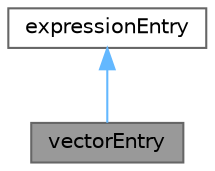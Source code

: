 digraph "vectorEntry"
{
 // LATEX_PDF_SIZE
  bgcolor="transparent";
  edge [fontname=Helvetica,fontsize=10,labelfontname=Helvetica,labelfontsize=10];
  node [fontname=Helvetica,fontsize=10,shape=box,height=0.2,width=0.4];
  Node1 [id="Node000001",label="vectorEntry",height=0.2,width=0.4,color="gray40", fillcolor="grey60", style="filled", fontcolor="black",tooltip="Create an expression string from a vector."];
  Node2 -> Node1 [id="edge1_Node000001_Node000002",dir="back",color="steelblue1",style="solid",tooltip=" "];
  Node2 [id="Node000002",label="expressionEntry",height=0.2,width=0.4,color="gray40", fillcolor="white", style="filled",URL="$classFoam_1_1exprTools_1_1expressionEntry.html",tooltip="Convert dictionary entry to a stringified expression."];
}
